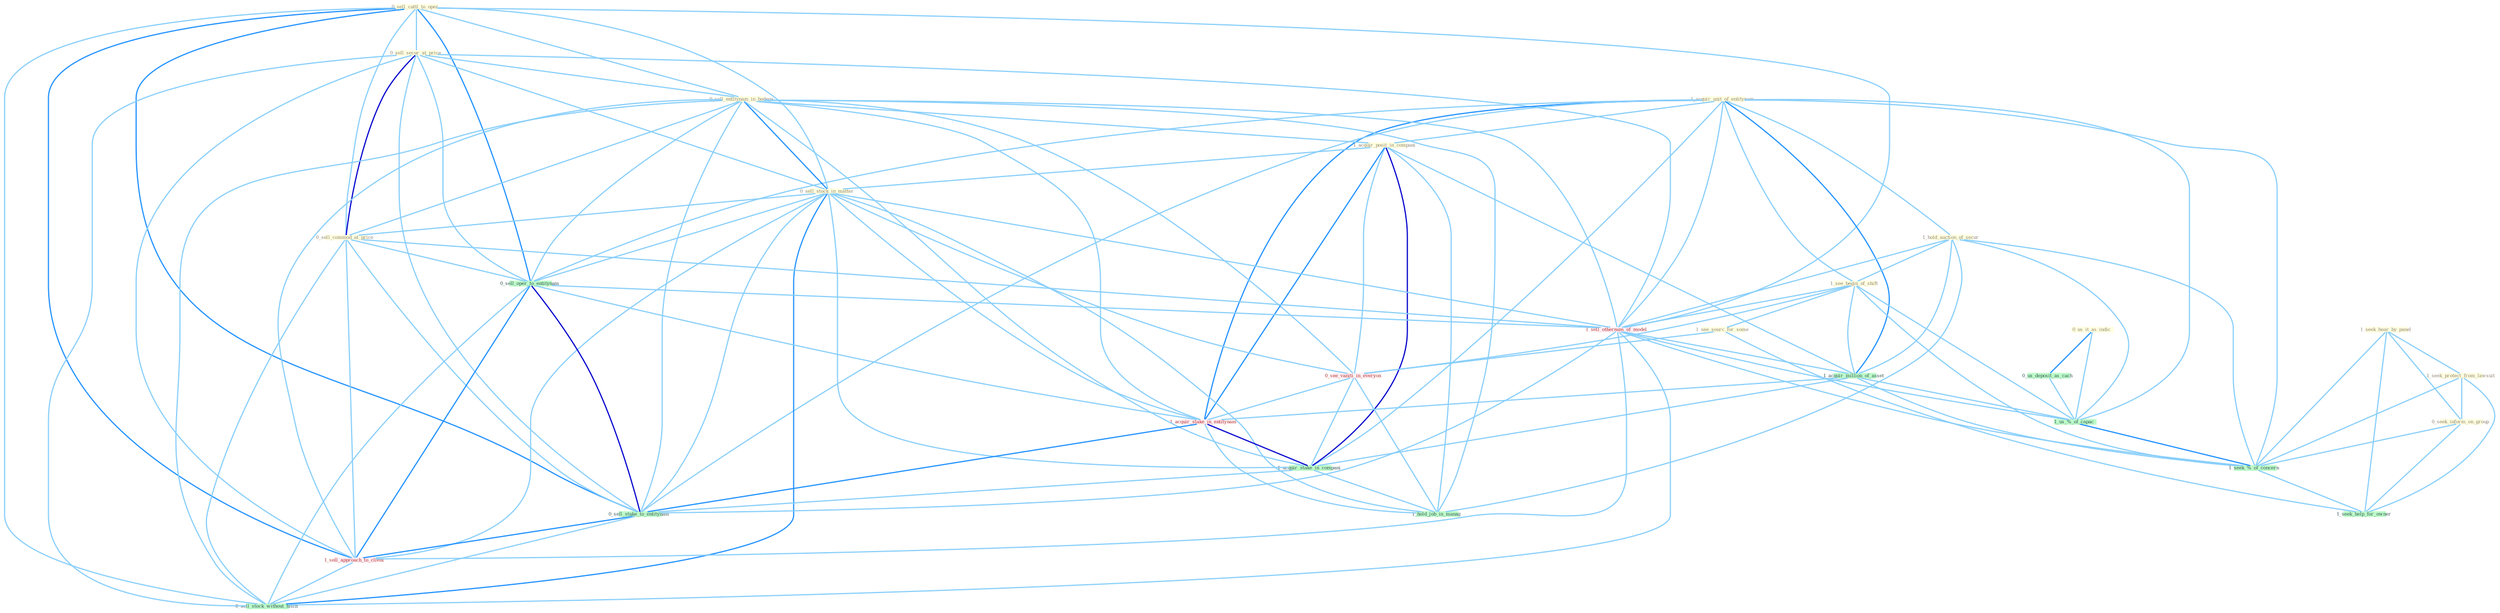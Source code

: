Graph G{ 
    node
    [shape=polygon,style=filled,width=.5,height=.06,color="#BDFCC9",fixedsize=true,fontsize=4,
    fontcolor="#2f4f4f"];
    {node
    [color="#ffffe0", fontcolor="#8b7d6b"] "0_sell_cattl_to_oper " "0_sell_secur_at_price " "1_acquir_unit_of_entitynam " "1_seek_hear_by_panel " "1_seek_protect_from_lawsuit " "1_hold_auction_of_secur " "0_sell_entitynam_in_bodega " "1_see_begin_of_shift " "1_acquir_posit_in_compani " "0_seek_inform_on_group " "0_sell_stock_in_matter " "0_sell_commod_at_price " "1_see_sourc_for_some " "0_us_it_as_indic "}
{node [color="#fff0f5", fontcolor="#b22222"] "1_sell_othernum_of_model " "0_see_vaniti_in_everyon " "1_acquir_stake_in_entitynam " "1_sell_approach_to_client "}
edge [color="#B0E2FF"];

	"0_sell_cattl_to_oper " -- "0_sell_secur_at_price " [w="1", color="#87cefa" ];
	"0_sell_cattl_to_oper " -- "0_sell_entitynam_in_bodega " [w="1", color="#87cefa" ];
	"0_sell_cattl_to_oper " -- "0_sell_stock_in_matter " [w="1", color="#87cefa" ];
	"0_sell_cattl_to_oper " -- "0_sell_commod_at_price " [w="1", color="#87cefa" ];
	"0_sell_cattl_to_oper " -- "0_sell_oper_to_entitynam " [w="2", color="#1e90ff" , len=0.8];
	"0_sell_cattl_to_oper " -- "1_sell_othernum_of_model " [w="1", color="#87cefa" ];
	"0_sell_cattl_to_oper " -- "0_sell_stake_to_entitynam " [w="2", color="#1e90ff" , len=0.8];
	"0_sell_cattl_to_oper " -- "1_sell_approach_to_client " [w="2", color="#1e90ff" , len=0.8];
	"0_sell_cattl_to_oper " -- "0_sell_stock_without_hitch " [w="1", color="#87cefa" ];
	"0_sell_secur_at_price " -- "0_sell_entitynam_in_bodega " [w="1", color="#87cefa" ];
	"0_sell_secur_at_price " -- "0_sell_stock_in_matter " [w="1", color="#87cefa" ];
	"0_sell_secur_at_price " -- "0_sell_commod_at_price " [w="3", color="#0000cd" , len=0.6];
	"0_sell_secur_at_price " -- "0_sell_oper_to_entitynam " [w="1", color="#87cefa" ];
	"0_sell_secur_at_price " -- "1_sell_othernum_of_model " [w="1", color="#87cefa" ];
	"0_sell_secur_at_price " -- "0_sell_stake_to_entitynam " [w="1", color="#87cefa" ];
	"0_sell_secur_at_price " -- "1_sell_approach_to_client " [w="1", color="#87cefa" ];
	"0_sell_secur_at_price " -- "0_sell_stock_without_hitch " [w="1", color="#87cefa" ];
	"1_acquir_unit_of_entitynam " -- "1_hold_auction_of_secur " [w="1", color="#87cefa" ];
	"1_acquir_unit_of_entitynam " -- "1_see_begin_of_shift " [w="1", color="#87cefa" ];
	"1_acquir_unit_of_entitynam " -- "1_acquir_posit_in_compani " [w="1", color="#87cefa" ];
	"1_acquir_unit_of_entitynam " -- "0_sell_oper_to_entitynam " [w="1", color="#87cefa" ];
	"1_acquir_unit_of_entitynam " -- "1_sell_othernum_of_model " [w="1", color="#87cefa" ];
	"1_acquir_unit_of_entitynam " -- "1_acquir_million_of_asset " [w="2", color="#1e90ff" , len=0.8];
	"1_acquir_unit_of_entitynam " -- "1_acquir_stake_in_entitynam " [w="2", color="#1e90ff" , len=0.8];
	"1_acquir_unit_of_entitynam " -- "1_acquir_stake_in_compani " [w="1", color="#87cefa" ];
	"1_acquir_unit_of_entitynam " -- "0_sell_stake_to_entitynam " [w="1", color="#87cefa" ];
	"1_acquir_unit_of_entitynam " -- "1_us_%_of_capac " [w="1", color="#87cefa" ];
	"1_acquir_unit_of_entitynam " -- "1_seek_%_of_concern " [w="1", color="#87cefa" ];
	"1_seek_hear_by_panel " -- "1_seek_protect_from_lawsuit " [w="1", color="#87cefa" ];
	"1_seek_hear_by_panel " -- "0_seek_inform_on_group " [w="1", color="#87cefa" ];
	"1_seek_hear_by_panel " -- "1_seek_%_of_concern " [w="1", color="#87cefa" ];
	"1_seek_hear_by_panel " -- "1_seek_help_for_owner " [w="1", color="#87cefa" ];
	"1_seek_protect_from_lawsuit " -- "0_seek_inform_on_group " [w="1", color="#87cefa" ];
	"1_seek_protect_from_lawsuit " -- "1_seek_%_of_concern " [w="1", color="#87cefa" ];
	"1_seek_protect_from_lawsuit " -- "1_seek_help_for_owner " [w="1", color="#87cefa" ];
	"1_hold_auction_of_secur " -- "1_see_begin_of_shift " [w="1", color="#87cefa" ];
	"1_hold_auction_of_secur " -- "1_sell_othernum_of_model " [w="1", color="#87cefa" ];
	"1_hold_auction_of_secur " -- "1_acquir_million_of_asset " [w="1", color="#87cefa" ];
	"1_hold_auction_of_secur " -- "1_us_%_of_capac " [w="1", color="#87cefa" ];
	"1_hold_auction_of_secur " -- "1_hold_job_in_manag " [w="1", color="#87cefa" ];
	"1_hold_auction_of_secur " -- "1_seek_%_of_concern " [w="1", color="#87cefa" ];
	"0_sell_entitynam_in_bodega " -- "1_acquir_posit_in_compani " [w="1", color="#87cefa" ];
	"0_sell_entitynam_in_bodega " -- "0_sell_stock_in_matter " [w="2", color="#1e90ff" , len=0.8];
	"0_sell_entitynam_in_bodega " -- "0_sell_commod_at_price " [w="1", color="#87cefa" ];
	"0_sell_entitynam_in_bodega " -- "0_sell_oper_to_entitynam " [w="1", color="#87cefa" ];
	"0_sell_entitynam_in_bodega " -- "1_sell_othernum_of_model " [w="1", color="#87cefa" ];
	"0_sell_entitynam_in_bodega " -- "0_see_vaniti_in_everyon " [w="1", color="#87cefa" ];
	"0_sell_entitynam_in_bodega " -- "1_acquir_stake_in_entitynam " [w="1", color="#87cefa" ];
	"0_sell_entitynam_in_bodega " -- "1_acquir_stake_in_compani " [w="1", color="#87cefa" ];
	"0_sell_entitynam_in_bodega " -- "0_sell_stake_to_entitynam " [w="1", color="#87cefa" ];
	"0_sell_entitynam_in_bodega " -- "1_sell_approach_to_client " [w="1", color="#87cefa" ];
	"0_sell_entitynam_in_bodega " -- "1_hold_job_in_manag " [w="1", color="#87cefa" ];
	"0_sell_entitynam_in_bodega " -- "0_sell_stock_without_hitch " [w="1", color="#87cefa" ];
	"1_see_begin_of_shift " -- "1_see_sourc_for_some " [w="1", color="#87cefa" ];
	"1_see_begin_of_shift " -- "1_sell_othernum_of_model " [w="1", color="#87cefa" ];
	"1_see_begin_of_shift " -- "0_see_vaniti_in_everyon " [w="1", color="#87cefa" ];
	"1_see_begin_of_shift " -- "1_acquir_million_of_asset " [w="1", color="#87cefa" ];
	"1_see_begin_of_shift " -- "1_us_%_of_capac " [w="1", color="#87cefa" ];
	"1_see_begin_of_shift " -- "1_seek_%_of_concern " [w="1", color="#87cefa" ];
	"1_acquir_posit_in_compani " -- "0_sell_stock_in_matter " [w="1", color="#87cefa" ];
	"1_acquir_posit_in_compani " -- "0_see_vaniti_in_everyon " [w="1", color="#87cefa" ];
	"1_acquir_posit_in_compani " -- "1_acquir_million_of_asset " [w="1", color="#87cefa" ];
	"1_acquir_posit_in_compani " -- "1_acquir_stake_in_entitynam " [w="2", color="#1e90ff" , len=0.8];
	"1_acquir_posit_in_compani " -- "1_acquir_stake_in_compani " [w="3", color="#0000cd" , len=0.6];
	"1_acquir_posit_in_compani " -- "1_hold_job_in_manag " [w="1", color="#87cefa" ];
	"0_seek_inform_on_group " -- "1_seek_%_of_concern " [w="1", color="#87cefa" ];
	"0_seek_inform_on_group " -- "1_seek_help_for_owner " [w="1", color="#87cefa" ];
	"0_sell_stock_in_matter " -- "0_sell_commod_at_price " [w="1", color="#87cefa" ];
	"0_sell_stock_in_matter " -- "0_sell_oper_to_entitynam " [w="1", color="#87cefa" ];
	"0_sell_stock_in_matter " -- "1_sell_othernum_of_model " [w="1", color="#87cefa" ];
	"0_sell_stock_in_matter " -- "0_see_vaniti_in_everyon " [w="1", color="#87cefa" ];
	"0_sell_stock_in_matter " -- "1_acquir_stake_in_entitynam " [w="1", color="#87cefa" ];
	"0_sell_stock_in_matter " -- "1_acquir_stake_in_compani " [w="1", color="#87cefa" ];
	"0_sell_stock_in_matter " -- "0_sell_stake_to_entitynam " [w="1", color="#87cefa" ];
	"0_sell_stock_in_matter " -- "1_sell_approach_to_client " [w="1", color="#87cefa" ];
	"0_sell_stock_in_matter " -- "1_hold_job_in_manag " [w="1", color="#87cefa" ];
	"0_sell_stock_in_matter " -- "0_sell_stock_without_hitch " [w="2", color="#1e90ff" , len=0.8];
	"0_sell_commod_at_price " -- "0_sell_oper_to_entitynam " [w="1", color="#87cefa" ];
	"0_sell_commod_at_price " -- "1_sell_othernum_of_model " [w="1", color="#87cefa" ];
	"0_sell_commod_at_price " -- "0_sell_stake_to_entitynam " [w="1", color="#87cefa" ];
	"0_sell_commod_at_price " -- "1_sell_approach_to_client " [w="1", color="#87cefa" ];
	"0_sell_commod_at_price " -- "0_sell_stock_without_hitch " [w="1", color="#87cefa" ];
	"1_see_sourc_for_some " -- "0_see_vaniti_in_everyon " [w="1", color="#87cefa" ];
	"1_see_sourc_for_some " -- "1_seek_help_for_owner " [w="1", color="#87cefa" ];
	"0_us_it_as_indic " -- "0_us_deposit_as_cach " [w="2", color="#1e90ff" , len=0.8];
	"0_us_it_as_indic " -- "1_us_%_of_capac " [w="1", color="#87cefa" ];
	"0_sell_oper_to_entitynam " -- "1_sell_othernum_of_model " [w="1", color="#87cefa" ];
	"0_sell_oper_to_entitynam " -- "1_acquir_stake_in_entitynam " [w="1", color="#87cefa" ];
	"0_sell_oper_to_entitynam " -- "0_sell_stake_to_entitynam " [w="3", color="#0000cd" , len=0.6];
	"0_sell_oper_to_entitynam " -- "1_sell_approach_to_client " [w="2", color="#1e90ff" , len=0.8];
	"0_sell_oper_to_entitynam " -- "0_sell_stock_without_hitch " [w="1", color="#87cefa" ];
	"1_sell_othernum_of_model " -- "1_acquir_million_of_asset " [w="1", color="#87cefa" ];
	"1_sell_othernum_of_model " -- "0_sell_stake_to_entitynam " [w="1", color="#87cefa" ];
	"1_sell_othernum_of_model " -- "1_us_%_of_capac " [w="1", color="#87cefa" ];
	"1_sell_othernum_of_model " -- "1_sell_approach_to_client " [w="1", color="#87cefa" ];
	"1_sell_othernum_of_model " -- "0_sell_stock_without_hitch " [w="1", color="#87cefa" ];
	"1_sell_othernum_of_model " -- "1_seek_%_of_concern " [w="1", color="#87cefa" ];
	"0_see_vaniti_in_everyon " -- "1_acquir_stake_in_entitynam " [w="1", color="#87cefa" ];
	"0_see_vaniti_in_everyon " -- "1_acquir_stake_in_compani " [w="1", color="#87cefa" ];
	"0_see_vaniti_in_everyon " -- "1_hold_job_in_manag " [w="1", color="#87cefa" ];
	"1_acquir_million_of_asset " -- "1_acquir_stake_in_entitynam " [w="1", color="#87cefa" ];
	"1_acquir_million_of_asset " -- "1_acquir_stake_in_compani " [w="1", color="#87cefa" ];
	"1_acquir_million_of_asset " -- "1_us_%_of_capac " [w="1", color="#87cefa" ];
	"1_acquir_million_of_asset " -- "1_seek_%_of_concern " [w="1", color="#87cefa" ];
	"0_us_deposit_as_cach " -- "1_us_%_of_capac " [w="1", color="#87cefa" ];
	"1_acquir_stake_in_entitynam " -- "1_acquir_stake_in_compani " [w="3", color="#0000cd" , len=0.6];
	"1_acquir_stake_in_entitynam " -- "0_sell_stake_to_entitynam " [w="2", color="#1e90ff" , len=0.8];
	"1_acquir_stake_in_entitynam " -- "1_hold_job_in_manag " [w="1", color="#87cefa" ];
	"1_acquir_stake_in_compani " -- "0_sell_stake_to_entitynam " [w="1", color="#87cefa" ];
	"1_acquir_stake_in_compani " -- "1_hold_job_in_manag " [w="1", color="#87cefa" ];
	"0_sell_stake_to_entitynam " -- "1_sell_approach_to_client " [w="2", color="#1e90ff" , len=0.8];
	"0_sell_stake_to_entitynam " -- "0_sell_stock_without_hitch " [w="1", color="#87cefa" ];
	"1_us_%_of_capac " -- "1_seek_%_of_concern " [w="2", color="#1e90ff" , len=0.8];
	"1_sell_approach_to_client " -- "0_sell_stock_without_hitch " [w="1", color="#87cefa" ];
	"1_seek_%_of_concern " -- "1_seek_help_for_owner " [w="1", color="#87cefa" ];
}